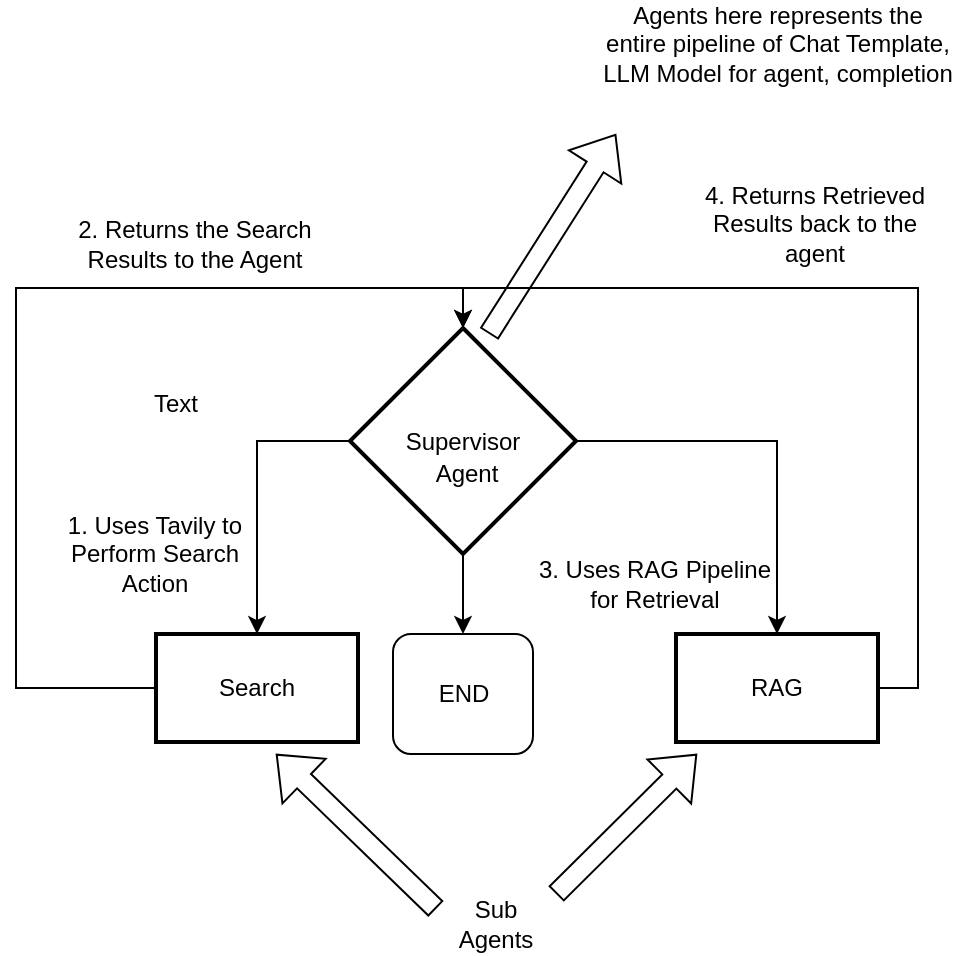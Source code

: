 <mxfile version="26.0.8">
  <diagram name="Page-1" id="_hn1Bz0pmeAadHHBepP8">
    <mxGraphModel dx="954" dy="605" grid="1" gridSize="10" guides="1" tooltips="1" connect="1" arrows="1" fold="1" page="1" pageScale="1" pageWidth="850" pageHeight="1100" math="0" shadow="0">
      <root>
        <mxCell id="0" />
        <mxCell id="1" parent="0" />
        <mxCell id="EW0_gUJJJhzNM4SnUrqr-24" style="edgeStyle=orthogonalEdgeStyle;rounded=0;orthogonalLoop=1;jettySize=auto;html=1;exitX=0;exitY=0.5;exitDx=0;exitDy=0;entryX=0.5;entryY=0;entryDx=0;entryDy=0;" edge="1" parent="1" source="EW0_gUJJJhzNM4SnUrqr-16" target="EW0_gUJJJhzNM4SnUrqr-17">
          <mxGeometry relative="1" as="geometry" />
        </mxCell>
        <mxCell id="EW0_gUJJJhzNM4SnUrqr-25" style="edgeStyle=orthogonalEdgeStyle;rounded=0;orthogonalLoop=1;jettySize=auto;html=1;exitX=1;exitY=0.5;exitDx=0;exitDy=0;entryX=0.5;entryY=0;entryDx=0;entryDy=0;" edge="1" parent="1" source="EW0_gUJJJhzNM4SnUrqr-16" target="EW0_gUJJJhzNM4SnUrqr-18">
          <mxGeometry relative="1" as="geometry" />
        </mxCell>
        <mxCell id="EW0_gUJJJhzNM4SnUrqr-35" style="edgeStyle=orthogonalEdgeStyle;rounded=0;orthogonalLoop=1;jettySize=auto;html=1;exitX=0.5;exitY=1;exitDx=0;exitDy=0;entryX=0.5;entryY=0;entryDx=0;entryDy=0;" edge="1" parent="1" source="EW0_gUJJJhzNM4SnUrqr-16" target="EW0_gUJJJhzNM4SnUrqr-34">
          <mxGeometry relative="1" as="geometry" />
        </mxCell>
        <mxCell id="EW0_gUJJJhzNM4SnUrqr-16" value="Supervisor" style="rhombus;strokeWidth=2;whiteSpace=wrap;" vertex="1" parent="1">
          <mxGeometry x="307" y="437" width="113" height="113" as="geometry" />
        </mxCell>
        <mxCell id="EW0_gUJJJhzNM4SnUrqr-26" style="edgeStyle=orthogonalEdgeStyle;rounded=0;orthogonalLoop=1;jettySize=auto;html=1;exitX=0;exitY=0.5;exitDx=0;exitDy=0;entryX=0.5;entryY=0;entryDx=0;entryDy=0;" edge="1" parent="1" source="EW0_gUJJJhzNM4SnUrqr-17" target="EW0_gUJJJhzNM4SnUrqr-16">
          <mxGeometry relative="1" as="geometry">
            <Array as="points">
              <mxPoint x="140" y="617" />
              <mxPoint x="140" y="417" />
              <mxPoint x="364" y="417" />
            </Array>
          </mxGeometry>
        </mxCell>
        <mxCell id="EW0_gUJJJhzNM4SnUrqr-17" value="Search" style="whiteSpace=wrap;strokeWidth=2;" vertex="1" parent="1">
          <mxGeometry x="210" y="590" width="101" height="54" as="geometry" />
        </mxCell>
        <mxCell id="EW0_gUJJJhzNM4SnUrqr-29" style="edgeStyle=orthogonalEdgeStyle;rounded=0;orthogonalLoop=1;jettySize=auto;html=1;exitX=1;exitY=0.5;exitDx=0;exitDy=0;entryX=0.5;entryY=0;entryDx=0;entryDy=0;" edge="1" parent="1" source="EW0_gUJJJhzNM4SnUrqr-18" target="EW0_gUJJJhzNM4SnUrqr-16">
          <mxGeometry relative="1" as="geometry" />
        </mxCell>
        <mxCell id="EW0_gUJJJhzNM4SnUrqr-18" value="RAG" style="whiteSpace=wrap;strokeWidth=2;" vertex="1" parent="1">
          <mxGeometry x="470" y="590" width="101" height="54" as="geometry" />
        </mxCell>
        <mxCell id="EW0_gUJJJhzNM4SnUrqr-19" value="1. Uses Tavily to Perform Search Action" style="text;html=1;align=center;verticalAlign=middle;whiteSpace=wrap;rounded=0;" vertex="1" parent="1">
          <mxGeometry x="150" y="535" width="119" height="30" as="geometry" />
        </mxCell>
        <mxCell id="EW0_gUJJJhzNM4SnUrqr-20" value="3. Uses RAG Pipeline for Retrieval" style="text;html=1;align=center;verticalAlign=middle;whiteSpace=wrap;rounded=0;" vertex="1" parent="1">
          <mxGeometry x="400" y="550" width="119" height="30" as="geometry" />
        </mxCell>
        <mxCell id="EW0_gUJJJhzNM4SnUrqr-21" value="Agent" style="text;html=1;align=center;verticalAlign=middle;whiteSpace=wrap;rounded=0;" vertex="1" parent="1">
          <mxGeometry x="306" y="495" width="119" height="30" as="geometry" />
        </mxCell>
        <mxCell id="EW0_gUJJJhzNM4SnUrqr-27" value="2. Returns the Search Results to the Agent" style="text;html=1;align=center;verticalAlign=middle;whiteSpace=wrap;rounded=0;" vertex="1" parent="1">
          <mxGeometry x="170" y="380" width="119" height="30" as="geometry" />
        </mxCell>
        <mxCell id="EW0_gUJJJhzNM4SnUrqr-30" value="4. Returns Retrieved Results back to the agent" style="text;html=1;align=center;verticalAlign=middle;whiteSpace=wrap;rounded=0;" vertex="1" parent="1">
          <mxGeometry x="480" y="370" width="119" height="30" as="geometry" />
        </mxCell>
        <mxCell id="EW0_gUJJJhzNM4SnUrqr-31" value="" style="shape=flexArrow;endArrow=classic;html=1;rounded=0;" edge="1" parent="1">
          <mxGeometry width="50" height="50" relative="1" as="geometry">
            <mxPoint x="376.5" y="440" as="sourcePoint" />
            <mxPoint x="440" y="340" as="targetPoint" />
          </mxGeometry>
        </mxCell>
        <mxCell id="EW0_gUJJJhzNM4SnUrqr-32" value="Text" style="text;html=1;align=center;verticalAlign=middle;whiteSpace=wrap;rounded=0;" vertex="1" parent="1">
          <mxGeometry x="190" y="460" width="60" height="30" as="geometry" />
        </mxCell>
        <mxCell id="EW0_gUJJJhzNM4SnUrqr-33" value="Agents here represents the entire pipeline of Chat Template, LLM Model for agent, completion" style="text;html=1;align=center;verticalAlign=middle;whiteSpace=wrap;rounded=0;" vertex="1" parent="1">
          <mxGeometry x="430.75" y="280" width="179.5" height="30" as="geometry" />
        </mxCell>
        <mxCell id="EW0_gUJJJhzNM4SnUrqr-34" value="END" style="rounded=1;whiteSpace=wrap;html=1;" vertex="1" parent="1">
          <mxGeometry x="328.5" y="590" width="70" height="60" as="geometry" />
        </mxCell>
        <mxCell id="EW0_gUJJJhzNM4SnUrqr-36" value="Sub Agents" style="text;html=1;align=center;verticalAlign=middle;whiteSpace=wrap;rounded=0;" vertex="1" parent="1">
          <mxGeometry x="350" y="720" width="60" height="30" as="geometry" />
        </mxCell>
        <mxCell id="EW0_gUJJJhzNM4SnUrqr-37" value="" style="shape=flexArrow;endArrow=classic;html=1;rounded=0;exitX=0;exitY=0.25;exitDx=0;exitDy=0;" edge="1" parent="1" source="EW0_gUJJJhzNM4SnUrqr-36">
          <mxGeometry width="50" height="50" relative="1" as="geometry">
            <mxPoint x="290" y="750" as="sourcePoint" />
            <mxPoint x="270" y="650" as="targetPoint" />
          </mxGeometry>
        </mxCell>
        <mxCell id="EW0_gUJJJhzNM4SnUrqr-38" value="" style="shape=flexArrow;endArrow=classic;html=1;rounded=0;exitX=1;exitY=0;exitDx=0;exitDy=0;" edge="1" parent="1" source="EW0_gUJJJhzNM4SnUrqr-36">
          <mxGeometry width="50" height="50" relative="1" as="geometry">
            <mxPoint x="560.5" y="728" as="sourcePoint" />
            <mxPoint x="480.5" y="650" as="targetPoint" />
          </mxGeometry>
        </mxCell>
      </root>
    </mxGraphModel>
  </diagram>
</mxfile>
